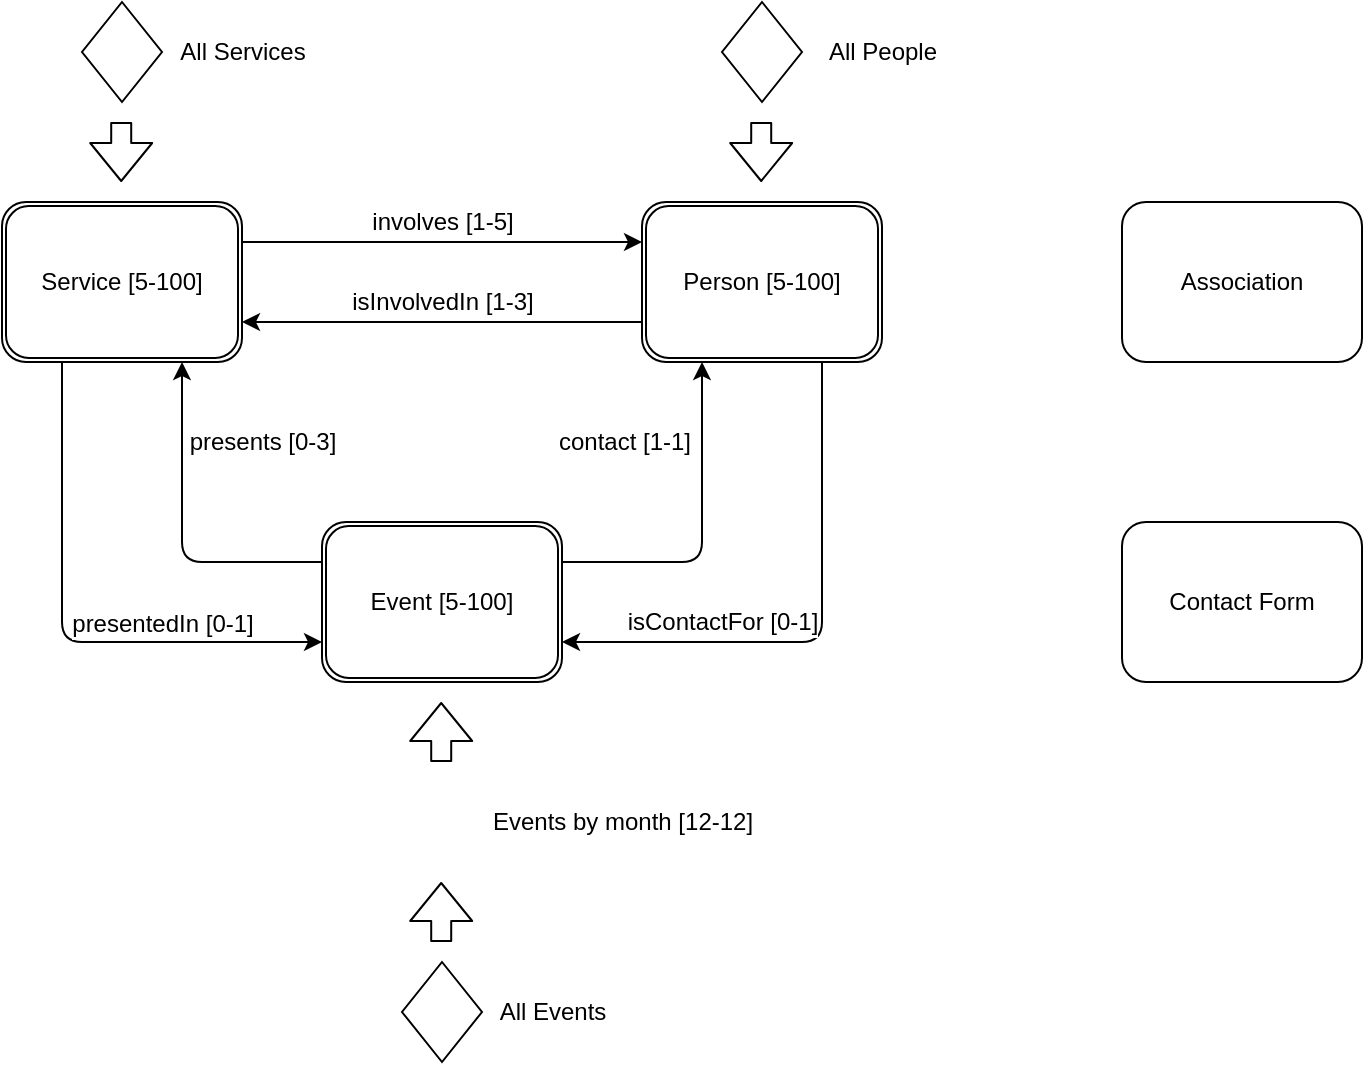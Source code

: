 <mxfile version="12.9.8" type="github">
  <diagram id="02oqcfpk3BLxGNDMRyXa" name="Page-1">
    <mxGraphModel dx="1259" dy="737" grid="1" gridSize="10" guides="1" tooltips="1" connect="1" arrows="1" fold="1" page="1" pageScale="1" pageWidth="827" pageHeight="1169" math="0" shadow="0">
      <root>
        <mxCell id="0" />
        <mxCell id="1" parent="0" />
        <mxCell id="QOGCJ_LkCqJadUe-3F2g-10" style="rounded=1;orthogonalLoop=1;jettySize=auto;html=1;exitX=0.25;exitY=1;exitDx=0;exitDy=0;entryX=0;entryY=0.75;entryDx=0;entryDy=0;edgeStyle=orthogonalEdgeStyle;" parent="1" source="QOGCJ_LkCqJadUe-3F2g-6" target="QOGCJ_LkCqJadUe-3F2g-8" edge="1">
          <mxGeometry relative="1" as="geometry" />
        </mxCell>
        <mxCell id="QOGCJ_LkCqJadUe-3F2g-19" value="presentedIn [0-1]" style="text;html=1;align=center;verticalAlign=middle;resizable=0;points=[];labelBackgroundColor=#ffffff;" parent="QOGCJ_LkCqJadUe-3F2g-10" vertex="1" connectable="0">
          <mxGeometry x="-0.187" y="-1" relative="1" as="geometry">
            <mxPoint x="50.97" y="20.4" as="offset" />
          </mxGeometry>
        </mxCell>
        <mxCell id="QOGCJ_LkCqJadUe-3F2g-14" style="edgeStyle=orthogonalEdgeStyle;rounded=1;orthogonalLoop=1;jettySize=auto;html=1;exitX=1;exitY=0.25;exitDx=0;exitDy=0;entryX=0;entryY=0.25;entryDx=0;entryDy=0;" parent="1" source="QOGCJ_LkCqJadUe-3F2g-6" target="QOGCJ_LkCqJadUe-3F2g-7" edge="1">
          <mxGeometry relative="1" as="geometry" />
        </mxCell>
        <mxCell id="QOGCJ_LkCqJadUe-3F2g-16" value="involves [1-5]" style="text;html=1;align=center;verticalAlign=middle;resizable=0;points=[];labelBackgroundColor=#ffffff;" parent="QOGCJ_LkCqJadUe-3F2g-14" vertex="1" connectable="0">
          <mxGeometry x="0.023" y="-1" relative="1" as="geometry">
            <mxPoint x="-2.4" y="-11" as="offset" />
          </mxGeometry>
        </mxCell>
        <mxCell id="QOGCJ_LkCqJadUe-3F2g-6" value="Service [5-100]" style="shape=ext;double=1;rounded=1;whiteSpace=wrap;html=1;" parent="1" vertex="1">
          <mxGeometry x="80" y="120" width="120" height="80" as="geometry" />
        </mxCell>
        <mxCell id="QOGCJ_LkCqJadUe-3F2g-13" style="edgeStyle=orthogonalEdgeStyle;rounded=1;orthogonalLoop=1;jettySize=auto;html=1;exitX=0.75;exitY=1;exitDx=0;exitDy=0;entryX=1;entryY=0.75;entryDx=0;entryDy=0;" parent="1" source="QOGCJ_LkCqJadUe-3F2g-7" target="QOGCJ_LkCqJadUe-3F2g-8" edge="1">
          <mxGeometry relative="1" as="geometry" />
        </mxCell>
        <mxCell id="QOGCJ_LkCqJadUe-3F2g-21" value="isContactFor [0-1]" style="text;html=1;align=center;verticalAlign=middle;resizable=0;points=[];labelBackgroundColor=#ffffff;" parent="QOGCJ_LkCqJadUe-3F2g-13" vertex="1" connectable="0">
          <mxGeometry x="0.052" y="-39" relative="1" as="geometry">
            <mxPoint x="-48" y="29" as="offset" />
          </mxGeometry>
        </mxCell>
        <mxCell id="QOGCJ_LkCqJadUe-3F2g-15" style="edgeStyle=orthogonalEdgeStyle;rounded=1;orthogonalLoop=1;jettySize=auto;html=1;exitX=0;exitY=0.75;exitDx=0;exitDy=0;entryX=1;entryY=0.75;entryDx=0;entryDy=0;" parent="1" source="QOGCJ_LkCqJadUe-3F2g-7" target="QOGCJ_LkCqJadUe-3F2g-6" edge="1">
          <mxGeometry relative="1" as="geometry" />
        </mxCell>
        <mxCell id="QOGCJ_LkCqJadUe-3F2g-18" value="isInvolvedIn [1-3]" style="text;html=1;align=center;verticalAlign=middle;resizable=0;points=[];labelBackgroundColor=#ffffff;" parent="QOGCJ_LkCqJadUe-3F2g-15" vertex="1" connectable="0">
          <mxGeometry x="0.15" relative="1" as="geometry">
            <mxPoint x="15.2" y="-10" as="offset" />
          </mxGeometry>
        </mxCell>
        <mxCell id="QOGCJ_LkCqJadUe-3F2g-7" value="Person [5-100]" style="shape=ext;double=1;rounded=1;whiteSpace=wrap;html=1;" parent="1" vertex="1">
          <mxGeometry x="400" y="120" width="120" height="80" as="geometry" />
        </mxCell>
        <mxCell id="QOGCJ_LkCqJadUe-3F2g-11" style="edgeStyle=orthogonalEdgeStyle;rounded=1;orthogonalLoop=1;jettySize=auto;html=1;exitX=0;exitY=0.25;exitDx=0;exitDy=0;entryX=0.75;entryY=1;entryDx=0;entryDy=0;" parent="1" source="QOGCJ_LkCqJadUe-3F2g-8" target="QOGCJ_LkCqJadUe-3F2g-6" edge="1">
          <mxGeometry relative="1" as="geometry" />
        </mxCell>
        <mxCell id="QOGCJ_LkCqJadUe-3F2g-20" value="presents [0-3]" style="text;html=1;align=center;verticalAlign=middle;resizable=0;points=[];labelBackgroundColor=#ffffff;" parent="QOGCJ_LkCqJadUe-3F2g-11" vertex="1" connectable="0">
          <mxGeometry x="0.404" y="-3" relative="1" as="geometry">
            <mxPoint x="36.98" y="-10.76" as="offset" />
          </mxGeometry>
        </mxCell>
        <mxCell id="QOGCJ_LkCqJadUe-3F2g-12" style="edgeStyle=orthogonalEdgeStyle;rounded=1;orthogonalLoop=1;jettySize=auto;html=1;exitX=1;exitY=0.25;exitDx=0;exitDy=0;entryX=0.25;entryY=1;entryDx=0;entryDy=0;" parent="1" source="QOGCJ_LkCqJadUe-3F2g-8" target="QOGCJ_LkCqJadUe-3F2g-7" edge="1">
          <mxGeometry relative="1" as="geometry">
            <mxPoint x="420" y="290" as="targetPoint" />
          </mxGeometry>
        </mxCell>
        <mxCell id="QOGCJ_LkCqJadUe-3F2g-22" value="contact [1-1]" style="text;html=1;align=center;verticalAlign=middle;resizable=0;points=[];labelBackgroundColor=#ffffff;" parent="QOGCJ_LkCqJadUe-3F2g-12" vertex="1" connectable="0">
          <mxGeometry x="-0.507" y="2" relative="1" as="geometry">
            <mxPoint x="-11.6" y="-58" as="offset" />
          </mxGeometry>
        </mxCell>
        <mxCell id="QOGCJ_LkCqJadUe-3F2g-8" value="Event [5-100]" style="shape=ext;double=1;rounded=1;whiteSpace=wrap;html=1;" parent="1" vertex="1">
          <mxGeometry x="240" y="280" width="120" height="80" as="geometry" />
        </mxCell>
        <mxCell id="QOGCJ_LkCqJadUe-3F2g-9" value="Association" style="rounded=1;whiteSpace=wrap;html=1;" parent="1" vertex="1">
          <mxGeometry x="640" y="120" width="120" height="80" as="geometry" />
        </mxCell>
        <mxCell id="QOGCJ_LkCqJadUe-3F2g-26" value="" style="shape=image;html=1;verticalAlign=top;verticalLabelPosition=bottom;labelBackgroundColor=#ffffff;imageAspect=0;aspect=fixed;image=https://cdn1.iconfinder.com/data/icons/shapes-101/300/Diamond-128.png" parent="1" vertex="1">
          <mxGeometry x="280" y="410" width="40" height="40" as="geometry" />
        </mxCell>
        <mxCell id="QOGCJ_LkCqJadUe-3F2g-27" value="" style="rhombus;whiteSpace=wrap;html=1;" parent="1" vertex="1">
          <mxGeometry x="120" y="20" width="40" height="50" as="geometry" />
        </mxCell>
        <mxCell id="QOGCJ_LkCqJadUe-3F2g-28" value="" style="shape=flexArrow;endArrow=classic;html=1;" parent="1" edge="1">
          <mxGeometry width="50" height="50" relative="1" as="geometry">
            <mxPoint x="139.6" y="80" as="sourcePoint" />
            <mxPoint x="139.6" y="110" as="targetPoint" />
          </mxGeometry>
        </mxCell>
        <mxCell id="QOGCJ_LkCqJadUe-3F2g-29" value="All Services" style="text;html=1;align=center;verticalAlign=middle;resizable=0;points=[];autosize=1;" parent="1" vertex="1">
          <mxGeometry x="160" y="35" width="80" height="20" as="geometry" />
        </mxCell>
        <mxCell id="QOGCJ_LkCqJadUe-3F2g-30" value="" style="rhombus;whiteSpace=wrap;html=1;" parent="1" vertex="1">
          <mxGeometry x="440" y="20" width="40" height="50" as="geometry" />
        </mxCell>
        <mxCell id="QOGCJ_LkCqJadUe-3F2g-31" value="" style="shape=flexArrow;endArrow=classic;html=1;" parent="1" edge="1">
          <mxGeometry width="50" height="50" relative="1" as="geometry">
            <mxPoint x="459.6" y="80" as="sourcePoint" />
            <mxPoint x="459.6" y="110" as="targetPoint" />
          </mxGeometry>
        </mxCell>
        <mxCell id="QOGCJ_LkCqJadUe-3F2g-32" value="All People" style="text;html=1;align=center;verticalAlign=middle;resizable=0;points=[];autosize=1;" parent="1" vertex="1">
          <mxGeometry x="485" y="35" width="70" height="20" as="geometry" />
        </mxCell>
        <mxCell id="QOGCJ_LkCqJadUe-3F2g-33" value="" style="shape=flexArrow;endArrow=classic;html=1;" parent="1" edge="1">
          <mxGeometry width="50" height="50" relative="1" as="geometry">
            <mxPoint x="299.6" y="400" as="sourcePoint" />
            <mxPoint x="299.6" y="370" as="targetPoint" />
          </mxGeometry>
        </mxCell>
        <mxCell id="QOGCJ_LkCqJadUe-3F2g-34" value="Events by month [12-12]" style="text;html=1;align=center;verticalAlign=middle;resizable=0;points=[];autosize=1;" parent="1" vertex="1">
          <mxGeometry x="320" y="420" width="140" height="20" as="geometry" />
        </mxCell>
        <mxCell id="QOGCJ_LkCqJadUe-3F2g-35" value="" style="rhombus;whiteSpace=wrap;html=1;" parent="1" vertex="1">
          <mxGeometry x="280" y="500" width="40" height="50" as="geometry" />
        </mxCell>
        <mxCell id="QOGCJ_LkCqJadUe-3F2g-37" value="" style="shape=flexArrow;endArrow=classic;html=1;" parent="1" edge="1">
          <mxGeometry width="50" height="50" relative="1" as="geometry">
            <mxPoint x="299.6" y="490" as="sourcePoint" />
            <mxPoint x="299.6" y="460" as="targetPoint" />
          </mxGeometry>
        </mxCell>
        <mxCell id="QOGCJ_LkCqJadUe-3F2g-38" value="All Events" style="text;html=1;align=center;verticalAlign=middle;resizable=0;points=[];autosize=1;" parent="1" vertex="1">
          <mxGeometry x="320" y="515" width="70" height="20" as="geometry" />
        </mxCell>
        <mxCell id="QOGCJ_LkCqJadUe-3F2g-40" value="Contact Form" style="rounded=1;whiteSpace=wrap;html=1;" parent="1" vertex="1">
          <mxGeometry x="640" y="280" width="120" height="80" as="geometry" />
        </mxCell>
      </root>
    </mxGraphModel>
  </diagram>
</mxfile>

